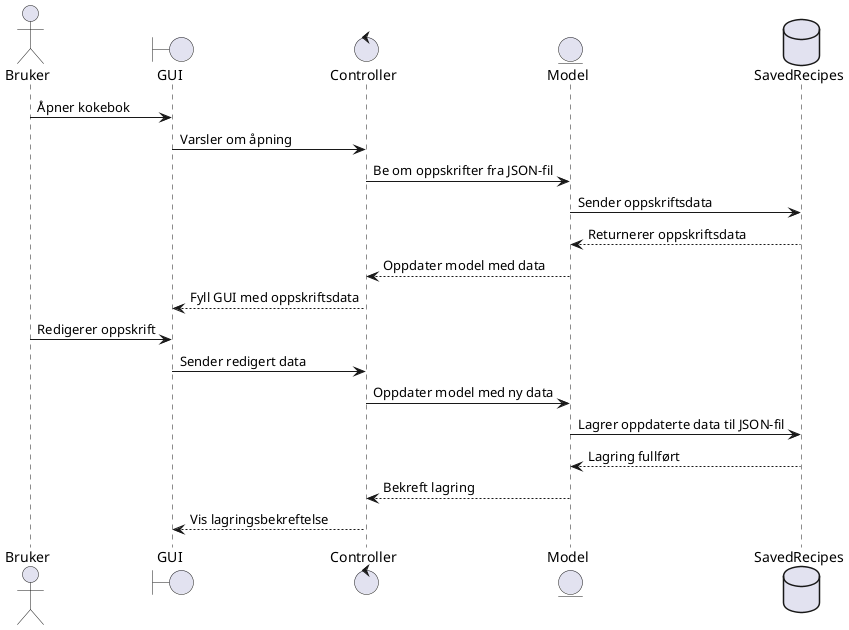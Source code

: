 @startuml SequenceDiagram1
actor Bruker
boundary GUI
control Controller
entity Model
database SavedRecipes

Bruker -> GUI: Åpner kokebok
GUI -> Controller: Varsler om åpning
Controller -> Model: Be om oppskrifter fra JSON-fil
Model -> SavedRecipes: Sender oppskriftsdata
SavedRecipes --> Model: Returnerer oppskriftsdata
Model --> Controller: Oppdater model med data
Controller --> GUI: Fyll GUI med oppskriftsdata

Bruker -> GUI: Redigerer oppskrift
GUI -> Controller: Sender redigert data
Controller -> Model: Oppdater model med ny data
Model -> SavedRecipes: Lagrer oppdaterte data til JSON-fil
SavedRecipes --> Model: Lagring fullført
Model --> Controller: Bekreft lagring
Controller --> GUI: Vis lagringsbekreftelse
@enduml